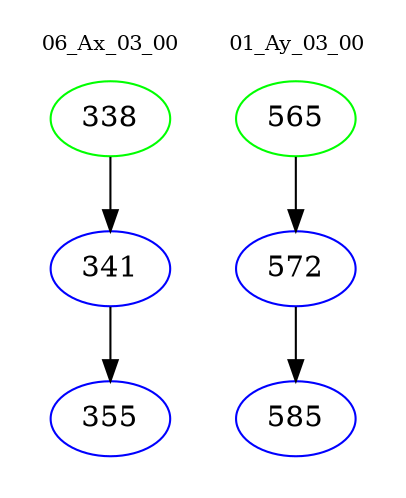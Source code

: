 digraph{
subgraph cluster_0 {
color = white
label = "06_Ax_03_00";
fontsize=10;
T0_338 [label="338", color="green"]
T0_338 -> T0_341 [color="black"]
T0_341 [label="341", color="blue"]
T0_341 -> T0_355 [color="black"]
T0_355 [label="355", color="blue"]
}
subgraph cluster_1 {
color = white
label = "01_Ay_03_00";
fontsize=10;
T1_565 [label="565", color="green"]
T1_565 -> T1_572 [color="black"]
T1_572 [label="572", color="blue"]
T1_572 -> T1_585 [color="black"]
T1_585 [label="585", color="blue"]
}
}
